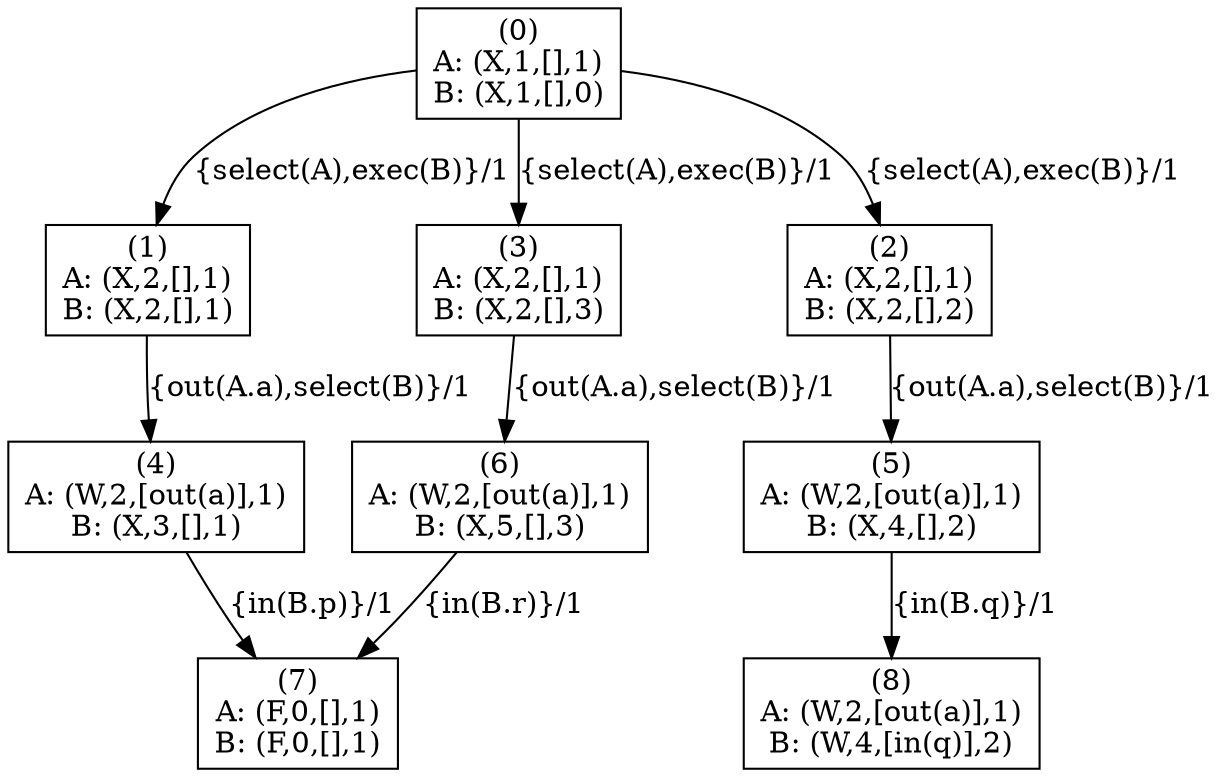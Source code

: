 digraph G {
	 rankdir=TB;
	0 [label = "(0)\nA: (X,1,[],1)\nB: (X,1,[],0)" shape=box];
	1 [label = "(1)\nA: (X,2,[],1)\nB: (X,2,[],1)" shape=box];
	2 [label = "(2)\nA: (X,2,[],1)\nB: (X,2,[],2)" shape=box];
	3 [label = "(3)\nA: (X,2,[],1)\nB: (X,2,[],3)" shape=box];
	4 [label = "(4)\nA: (W,2,[out(a)],1)\nB: (X,3,[],1)" shape=box];
	5 [label = "(5)\nA: (W,2,[out(a)],1)\nB: (X,4,[],2)" shape=box];
	6 [label = "(6)\nA: (W,2,[out(a)],1)\nB: (X,5,[],3)" shape=box];
	7 [label = "(7)\nA: (F,0,[],1)\nB: (F,0,[],1)" shape=box];
	8 [label = "(8)\nA: (W,2,[out(a)],1)\nB: (W,4,[in(q)],2)" shape=box];
	0 -> 1 [label = "{select(A),exec(B)}/1"];
	0 -> 2 [label = "{select(A),exec(B)}/1"];
	0 -> 3 [label = "{select(A),exec(B)}/1"];
	1 -> 4 [label = "{out(A.a),select(B)}/1"];
	2 -> 5 [label = "{out(A.a),select(B)}/1"];
	3 -> 6 [label = "{out(A.a),select(B)}/1"];
	4 -> 7 [label = "{in(B.p)}/1"];
	5 -> 8 [label = "{in(B.q)}/1"];
	6 -> 7 [label = "{in(B.r)}/1"];
}

